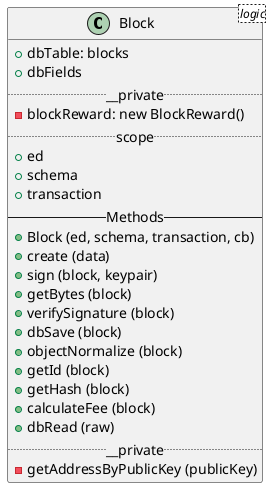 @startuml
class Block <logic> {
  + dbTable: blocks
  + dbFields
  .. __private ..
  - blockReward: new BlockReward()
  .. scope ..
  + ed
  + schema
  + transaction
  -- Methods --
  + Block (ed, schema, transaction, cb)
  + create (data)
  + sign (block, keypair)
  + getBytes (block)
  + verifySignature (block)
  + dbSave (block)
  + objectNormalize (block)
  + getId (block)
  + getHash (block)
  + calculateFee (block)
  + dbRead (raw)
  .. __private ..
  - getAddressByPublicKey (publicKey)
}
@endtuml
